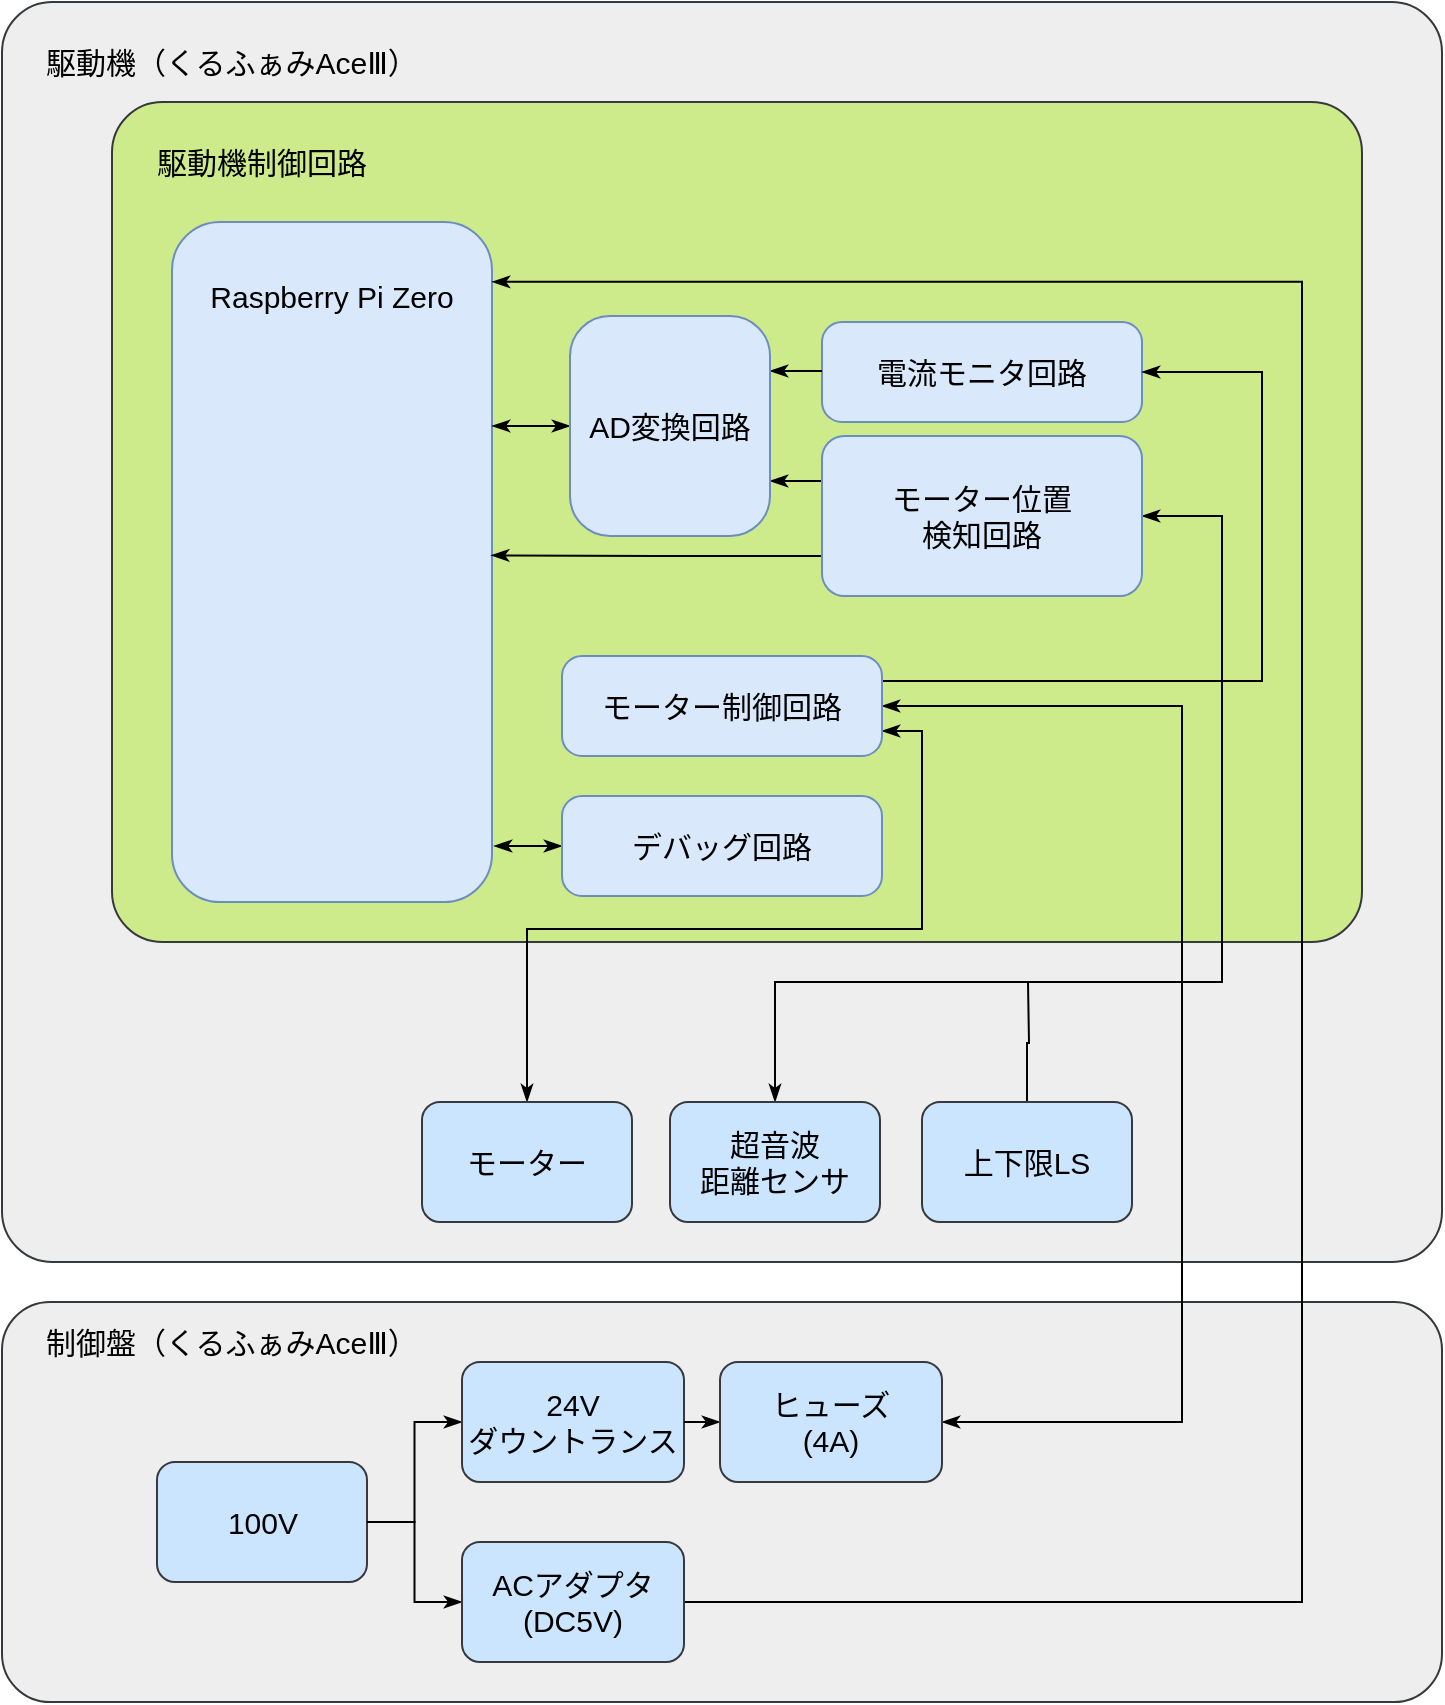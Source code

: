 <mxfile>
    <diagram id="UNJY8DowZeKSr5gxlxxs" name="ページ1">
        <mxGraphModel dx="994" dy="1118" grid="1" gridSize="10" guides="1" tooltips="1" connect="1" arrows="1" fold="1" page="1" pageScale="1" pageWidth="827" pageHeight="1169" math="0" shadow="0">
            <root>
                <mxCell id="0"/>
                <mxCell id="1" parent="0"/>
                <mxCell id="2" value="" style="rounded=1;whiteSpace=wrap;html=1;fillColor=#eeeeee;strokeColor=#36393d;arcSize=4;" vertex="1" parent="1">
                    <mxGeometry x="80" y="80" width="720" height="630" as="geometry"/>
                </mxCell>
                <mxCell id="3" value="駆動機（くるふぁみAceⅢ）" style="text;html=1;align=center;verticalAlign=middle;whiteSpace=wrap;rounded=0;fontColor=#000000;fontSize=15;" vertex="1" parent="1">
                    <mxGeometry x="80" y="100" width="230" height="20" as="geometry"/>
                </mxCell>
                <mxCell id="48" style="edgeStyle=orthogonalEdgeStyle;rounded=0;orthogonalLoop=1;jettySize=auto;html=1;exitX=0.5;exitY=0;exitDx=0;exitDy=0;fontSize=15;fontColor=#000000;startArrow=none;startFill=0;endArrow=none;endFill=0;strokeColor=#000000;" edge="1" parent="1" source="5">
                    <mxGeometry relative="1" as="geometry">
                        <mxPoint x="593" y="570" as="targetPoint"/>
                    </mxGeometry>
                </mxCell>
                <mxCell id="5" value="&lt;font color=&quot;#000000&quot;&gt;上下限LS&lt;/font&gt;" style="rounded=1;whiteSpace=wrap;html=1;fontSize=15;fillColor=#cce5ff;strokeColor=#36393d;" vertex="1" parent="1">
                    <mxGeometry x="540" y="630" width="105" height="60" as="geometry"/>
                </mxCell>
                <mxCell id="7" value="" style="rounded=1;whiteSpace=wrap;html=1;fontSize=15;arcSize=6;fillColor=#cdeb8b;strokeColor=#36393d;" vertex="1" parent="1">
                    <mxGeometry x="135" y="130" width="625" height="420" as="geometry"/>
                </mxCell>
                <mxCell id="46" style="edgeStyle=orthogonalEdgeStyle;rounded=0;orthogonalLoop=1;jettySize=auto;html=1;exitX=0.5;exitY=0;exitDx=0;exitDy=0;entryX=1;entryY=0.5;entryDx=0;entryDy=0;fontSize=15;fontColor=#000000;startArrow=classicThin;startFill=1;endArrow=classicThin;endFill=1;strokeColor=#000000;" edge="1" parent="1" source="9" target="32">
                    <mxGeometry relative="1" as="geometry">
                        <Array as="points">
                            <mxPoint x="466" y="570"/>
                            <mxPoint x="690" y="570"/>
                            <mxPoint x="690" y="337"/>
                        </Array>
                    </mxGeometry>
                </mxCell>
                <mxCell id="9" value="&lt;font color=&quot;#000000&quot;&gt;超音波&lt;br&gt;距離センサ&lt;br&gt;&lt;/font&gt;" style="rounded=1;whiteSpace=wrap;html=1;fontSize=15;fillColor=#cce5ff;strokeColor=#36393d;" vertex="1" parent="1">
                    <mxGeometry x="414" y="630" width="105" height="60" as="geometry"/>
                </mxCell>
                <mxCell id="44" style="edgeStyle=orthogonalEdgeStyle;rounded=0;orthogonalLoop=1;jettySize=auto;html=1;entryX=1;entryY=0.75;entryDx=0;entryDy=0;fontSize=15;fontColor=#000000;startArrow=classicThin;startFill=1;endArrow=classicThin;endFill=1;strokeColor=#000000;" edge="1" parent="1" source="10" target="30">
                    <mxGeometry relative="1" as="geometry"/>
                </mxCell>
                <mxCell id="10" value="&lt;font color=&quot;#000000&quot;&gt;モーター&lt;/font&gt;" style="rounded=1;whiteSpace=wrap;html=1;fontSize=15;fillColor=#cce5ff;strokeColor=#36393d;" vertex="1" parent="1">
                    <mxGeometry x="290" y="630" width="105" height="60" as="geometry"/>
                </mxCell>
                <mxCell id="11" value="駆動機制御回路" style="text;html=1;align=center;verticalAlign=middle;whiteSpace=wrap;rounded=0;fontColor=#000000;fontSize=15;" vertex="1" parent="1">
                    <mxGeometry x="95" y="150" width="230" height="20" as="geometry"/>
                </mxCell>
                <mxCell id="12" value="" style="rounded=1;whiteSpace=wrap;html=1;fontSize=15;fillColor=#dae8fc;strokeColor=#6c8ebf;" vertex="1" parent="1">
                    <mxGeometry x="165" y="190" width="160" height="340" as="geometry"/>
                </mxCell>
                <mxCell id="8" value="Raspberry Pi Zero" style="text;html=1;align=center;verticalAlign=middle;whiteSpace=wrap;rounded=0;fontColor=#000000;fontSize=15;" vertex="1" parent="1">
                    <mxGeometry x="150" y="217" width="190" height="20" as="geometry"/>
                </mxCell>
                <mxCell id="14" value="" style="rounded=1;whiteSpace=wrap;html=1;fillColor=#eeeeee;strokeColor=#36393d;arcSize=12;" vertex="1" parent="1">
                    <mxGeometry x="80" y="730" width="720" height="200" as="geometry"/>
                </mxCell>
                <mxCell id="15" value="制御盤（くるふぁみAceⅢ）" style="text;html=1;align=center;verticalAlign=middle;whiteSpace=wrap;rounded=0;fontColor=#000000;fontSize=15;" vertex="1" parent="1">
                    <mxGeometry x="80" y="740" width="230" height="20" as="geometry"/>
                </mxCell>
                <mxCell id="21" style="edgeStyle=orthogonalEdgeStyle;rounded=0;orthogonalLoop=1;jettySize=auto;html=1;exitX=0;exitY=0.5;exitDx=0;exitDy=0;entryX=1;entryY=0.5;entryDx=0;entryDy=0;fontSize=15;fontColor=#000000;endArrow=none;endFill=0;strokeColor=#000000;startArrow=classicThin;startFill=1;" edge="1" parent="1" source="6" target="16">
                    <mxGeometry relative="1" as="geometry"/>
                </mxCell>
                <mxCell id="6" value="&lt;font color=&quot;#000000&quot;&gt;24V&lt;br&gt;ダウントランス&lt;/font&gt;" style="rounded=1;whiteSpace=wrap;html=1;fontSize=15;fillColor=#cce5ff;strokeColor=#36393d;" vertex="1" parent="1">
                    <mxGeometry x="310" y="760" width="111" height="60" as="geometry"/>
                </mxCell>
                <mxCell id="16" value="&lt;font color=&quot;#000000&quot;&gt;100V&lt;/font&gt;" style="rounded=1;whiteSpace=wrap;html=1;fontSize=15;fillColor=#cce5ff;strokeColor=#36393d;" vertex="1" parent="1">
                    <mxGeometry x="157.5" y="810" width="105" height="60" as="geometry"/>
                </mxCell>
                <mxCell id="22" style="edgeStyle=orthogonalEdgeStyle;rounded=0;orthogonalLoop=1;jettySize=auto;html=1;exitX=0;exitY=0.5;exitDx=0;exitDy=0;entryX=1;entryY=0.5;entryDx=0;entryDy=0;fontSize=15;fontColor=#000000;startArrow=classicThin;startFill=1;endArrow=none;endFill=0;strokeColor=#000000;" edge="1" parent="1" source="17" target="16">
                    <mxGeometry relative="1" as="geometry"/>
                </mxCell>
                <mxCell id="50" style="edgeStyle=orthogonalEdgeStyle;rounded=0;orthogonalLoop=1;jettySize=auto;html=1;entryX=1;entryY=0.088;entryDx=0;entryDy=0;entryPerimeter=0;fontSize=15;fontColor=#000000;startArrow=none;startFill=0;endArrow=classicThin;endFill=1;strokeColor=#000000;" edge="1" parent="1" source="17" target="12">
                    <mxGeometry relative="1" as="geometry">
                        <Array as="points">
                            <mxPoint x="730" y="880"/>
                            <mxPoint x="730" y="220"/>
                        </Array>
                    </mxGeometry>
                </mxCell>
                <mxCell id="17" value="&lt;font color=&quot;#000000&quot;&gt;ACアダプタ&lt;br&gt;(DC5V)&lt;br&gt;&lt;/font&gt;" style="rounded=1;whiteSpace=wrap;html=1;fontSize=15;fillColor=#cce5ff;strokeColor=#36393d;" vertex="1" parent="1">
                    <mxGeometry x="310" y="850" width="111" height="60" as="geometry"/>
                </mxCell>
                <mxCell id="24" style="edgeStyle=orthogonalEdgeStyle;rounded=0;orthogonalLoop=1;jettySize=auto;html=1;exitX=0;exitY=0.5;exitDx=0;exitDy=0;entryX=1;entryY=0.5;entryDx=0;entryDy=0;fontSize=15;fontColor=#000000;startArrow=classicThin;startFill=1;endArrow=none;endFill=0;strokeColor=#000000;" edge="1" parent="1" source="18" target="6">
                    <mxGeometry relative="1" as="geometry"/>
                </mxCell>
                <mxCell id="43" style="edgeStyle=orthogonalEdgeStyle;rounded=0;orthogonalLoop=1;jettySize=auto;html=1;entryX=1;entryY=0.5;entryDx=0;entryDy=0;fontSize=15;fontColor=#000000;startArrow=classicThin;startFill=1;endArrow=classicThin;endFill=1;strokeColor=#000000;" edge="1" parent="1" source="18" target="30">
                    <mxGeometry relative="1" as="geometry">
                        <Array as="points">
                            <mxPoint x="670" y="790"/>
                            <mxPoint x="670" y="432"/>
                        </Array>
                    </mxGeometry>
                </mxCell>
                <mxCell id="18" value="&lt;font color=&quot;#000000&quot;&gt;ヒューズ&lt;br&gt;(4A)&lt;br&gt;&lt;/font&gt;" style="rounded=1;whiteSpace=wrap;html=1;fontSize=15;fillColor=#cce5ff;strokeColor=#36393d;" vertex="1" parent="1">
                    <mxGeometry x="439" y="760" width="111" height="60" as="geometry"/>
                </mxCell>
                <mxCell id="26" value="&lt;font color=&quot;#000000&quot;&gt;電流モニタ回路&lt;/font&gt;" style="rounded=1;whiteSpace=wrap;html=1;fontSize=15;fillColor=#dae8fc;strokeColor=#6c8ebf;arcSize=20;" vertex="1" parent="1">
                    <mxGeometry x="490" y="240" width="160" height="50" as="geometry"/>
                </mxCell>
                <mxCell id="35" style="edgeStyle=orthogonalEdgeStyle;rounded=0;orthogonalLoop=1;jettySize=auto;html=1;exitX=1;exitY=0.25;exitDx=0;exitDy=0;entryX=0;entryY=0.5;entryDx=0;entryDy=0;fontSize=15;fontColor=#000000;startArrow=classicThin;startFill=1;endArrow=none;endFill=0;strokeColor=#000000;" edge="1" parent="1" source="29" target="26">
                    <mxGeometry relative="1" as="geometry"/>
                </mxCell>
                <mxCell id="36" style="edgeStyle=orthogonalEdgeStyle;rounded=0;orthogonalLoop=1;jettySize=auto;html=1;exitX=1;exitY=0.75;exitDx=0;exitDy=0;entryX=0;entryY=0.25;entryDx=0;entryDy=0;fontSize=15;fontColor=#000000;startArrow=classicThin;startFill=1;endArrow=none;endFill=0;strokeColor=#000000;" edge="1" parent="1" source="29" target="32">
                    <mxGeometry relative="1" as="geometry"/>
                </mxCell>
                <mxCell id="39" style="edgeStyle=orthogonalEdgeStyle;rounded=0;orthogonalLoop=1;jettySize=auto;html=1;exitX=0;exitY=0.5;exitDx=0;exitDy=0;fontSize=15;fontColor=#000000;startArrow=classicThin;startFill=1;endArrow=classicThin;endFill=1;strokeColor=#000000;" edge="1" parent="1" source="29">
                    <mxGeometry relative="1" as="geometry">
                        <mxPoint x="325" y="292" as="targetPoint"/>
                    </mxGeometry>
                </mxCell>
                <mxCell id="29" value="&lt;font color=&quot;#000000&quot;&gt;AD変換回路&lt;/font&gt;" style="rounded=1;whiteSpace=wrap;html=1;fontSize=15;fillColor=#dae8fc;strokeColor=#6c8ebf;arcSize=20;" vertex="1" parent="1">
                    <mxGeometry x="364" y="237" width="100" height="110" as="geometry"/>
                </mxCell>
                <mxCell id="51" style="edgeStyle=orthogonalEdgeStyle;rounded=0;orthogonalLoop=1;jettySize=auto;html=1;exitX=1;exitY=0.25;exitDx=0;exitDy=0;entryX=1;entryY=0.5;entryDx=0;entryDy=0;fontSize=15;fontColor=#000000;startArrow=none;startFill=0;endArrow=classicThin;endFill=1;strokeColor=#000000;" edge="1" parent="1" source="30" target="26">
                    <mxGeometry relative="1" as="geometry">
                        <Array as="points">
                            <mxPoint x="710" y="420"/>
                            <mxPoint x="710" y="265"/>
                        </Array>
                    </mxGeometry>
                </mxCell>
                <mxCell id="30" value="&lt;font color=&quot;#000000&quot;&gt;モーター制御回路&lt;/font&gt;" style="rounded=1;whiteSpace=wrap;html=1;fontSize=15;fillColor=#dae8fc;strokeColor=#6c8ebf;arcSize=20;" vertex="1" parent="1">
                    <mxGeometry x="360" y="407" width="160" height="50" as="geometry"/>
                </mxCell>
                <mxCell id="42" style="edgeStyle=orthogonalEdgeStyle;rounded=0;orthogonalLoop=1;jettySize=auto;html=1;fontSize=15;fontColor=#000000;startArrow=classicThin;startFill=1;endArrow=classicThin;endFill=1;strokeColor=#000000;" edge="1" parent="1" source="31">
                    <mxGeometry relative="1" as="geometry">
                        <mxPoint x="326" y="502" as="targetPoint"/>
                        <Array as="points">
                            <mxPoint x="340" y="502"/>
                            <mxPoint x="340" y="502"/>
                        </Array>
                    </mxGeometry>
                </mxCell>
                <mxCell id="31" value="&lt;font color=&quot;#000000&quot;&gt;デバッグ回路&lt;/font&gt;" style="rounded=1;whiteSpace=wrap;html=1;fontSize=15;fillColor=#dae8fc;strokeColor=#6c8ebf;arcSize=20;" vertex="1" parent="1">
                    <mxGeometry x="360" y="477" width="160" height="50" as="geometry"/>
                </mxCell>
                <mxCell id="40" style="edgeStyle=orthogonalEdgeStyle;rounded=0;orthogonalLoop=1;jettySize=auto;html=1;exitX=0;exitY=0.75;exitDx=0;exitDy=0;entryX=0.997;entryY=0.352;entryDx=0;entryDy=0;entryPerimeter=0;fontSize=15;fontColor=#000000;startArrow=none;startFill=0;endArrow=classicThin;endFill=1;strokeColor=#000000;" edge="1" parent="1" source="32">
                    <mxGeometry relative="1" as="geometry">
                        <mxPoint x="324.52" y="356.68" as="targetPoint"/>
                    </mxGeometry>
                </mxCell>
                <mxCell id="32" value="&lt;font color=&quot;#000000&quot;&gt;モーター位置&lt;br&gt;検知回路&lt;br&gt;&lt;/font&gt;" style="rounded=1;whiteSpace=wrap;html=1;fontSize=15;fillColor=#dae8fc;strokeColor=#6c8ebf;arcSize=14;" vertex="1" parent="1">
                    <mxGeometry x="490" y="297" width="160" height="80" as="geometry"/>
                </mxCell>
            </root>
        </mxGraphModel>
    </diagram>
</mxfile>